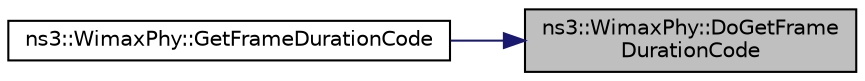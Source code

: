digraph "ns3::WimaxPhy::DoGetFrameDurationCode"
{
 // LATEX_PDF_SIZE
  edge [fontname="Helvetica",fontsize="10",labelfontname="Helvetica",labelfontsize="10"];
  node [fontname="Helvetica",fontsize="10",shape=record];
  rankdir="RL";
  Node1 [label="ns3::WimaxPhy::DoGetFrame\lDurationCode",height=0.2,width=0.4,color="black", fillcolor="grey75", style="filled", fontcolor="black",tooltip="Get frame duration code."];
  Node1 -> Node2 [dir="back",color="midnightblue",fontsize="10",style="solid",fontname="Helvetica"];
  Node2 [label="ns3::WimaxPhy::GetFrameDurationCode",height=0.2,width=0.4,color="black", fillcolor="white", style="filled",URL="$classns3_1_1_wimax_phy.html#ae08eb6a23fde1e040c0b00b1ace9fc2e",tooltip="Get the frame duration code."];
}
